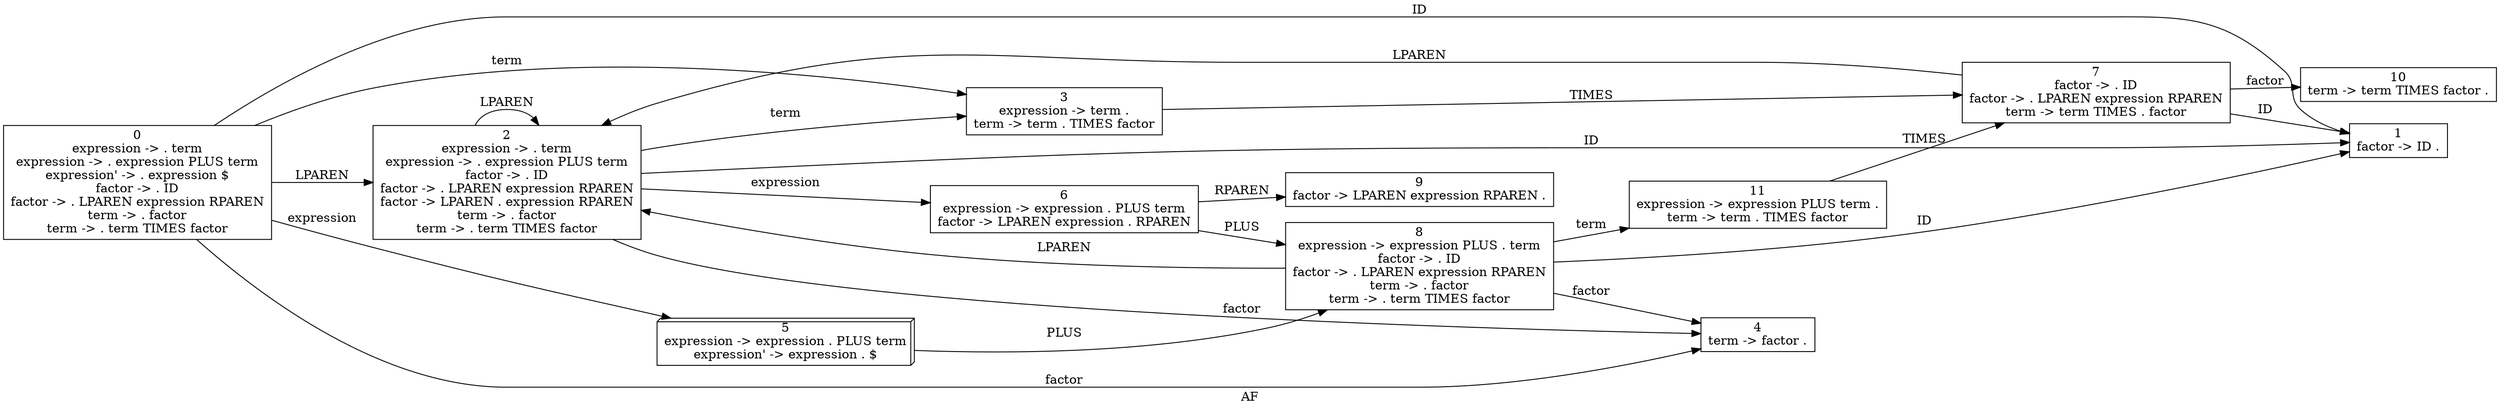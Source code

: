 // LR0
digraph {
	rankdir=LR
	label=AF
	0 [label="0
expression -> . term
expression -> . expression PLUS term
expression' -> . expression $
factor -> . ID
factor -> . LPAREN expression RPAREN
term -> . factor
term -> . term TIMES factor" shape=box]
	1 [label="1
factor -> ID ." shape=box]
	0 -> 1 [label=ID]
	2 [label="2
expression -> . term
expression -> . expression PLUS term
factor -> . ID
factor -> . LPAREN expression RPAREN
factor -> LPAREN . expression RPAREN
term -> . factor
term -> . term TIMES factor" shape=box]
	2 -> 1 [label=ID]
	2 -> 2 [label=LPAREN]
	3 [label="3
expression -> term .
term -> term . TIMES factor" shape=box]
	7 [label="7
factor -> . ID
factor -> . LPAREN expression RPAREN
term -> term TIMES . factor" shape=box]
	7 -> 1 [label=ID]
	7 -> 2 [label=LPAREN]
	10 [label="10
term -> term TIMES factor ." shape=box]
	7 -> 10 [label=factor]
	3 -> 7 [label=TIMES]
	2 -> 3 [label=term]
	4 [label="4
term -> factor ." shape=box]
	2 -> 4 [label=factor]
	6 [label="6
expression -> expression . PLUS term
factor -> LPAREN expression . RPAREN" shape=box]
	8 [label="8
expression -> expression PLUS . term
factor -> . ID
factor -> . LPAREN expression RPAREN
term -> . factor
term -> . term TIMES factor" shape=box]
	8 -> 1 [label=ID]
	8 -> 2 [label=LPAREN]
	11 [label="11
expression -> expression PLUS term .
term -> term . TIMES factor" shape=box]
	11 -> 7 [label=TIMES]
	8 -> 11 [label=term]
	8 -> 4 [label=factor]
	6 -> 8 [label=PLUS]
	9 [label="9
factor -> LPAREN expression RPAREN ." shape=box]
	6 -> 9 [label=RPAREN]
	2 -> 6 [label=expression]
	0 -> 2 [label=LPAREN]
	0 -> 3 [label=term]
	0 -> 4 [label=factor]
	5 [label="5
expression -> expression . PLUS term
expression' -> expression . $" shape=box3d]
	5 -> 8 [label=PLUS]
	0 -> 5 [label=expression]
}
